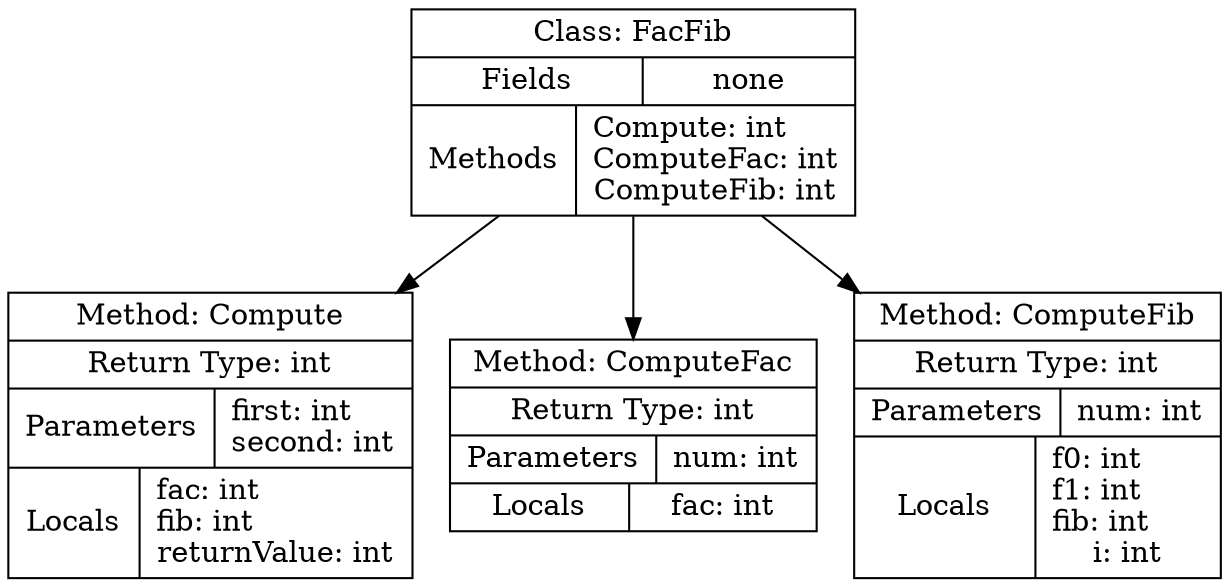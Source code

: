 digraph SymbolTable {
  node [shape=record];
  FacFib [label="{Class: FacFib|{Fields|none}|{Methods|Compute: int\lComputeFac: int\lComputeFib: int}}"];
  FacFib_Compute [label="{Method: Compute|Return Type: int|{Parameters|first: int\lsecond: int}|{Locals|fac: int\lfib: int\lreturnValue: int}}"];
  FacFib -> FacFib_Compute;
  FacFib_ComputeFac [label="{Method: ComputeFac|Return Type: int|{Parameters|num: int}|{Locals|fac: int}}"];
  FacFib -> FacFib_ComputeFac;
  FacFib_ComputeFib [label="{Method: ComputeFib|Return Type: int|{Parameters|num: int}|{Locals|f0: int\lf1: int\lfib: int\li: int}}"];
  FacFib -> FacFib_ComputeFib;
}
